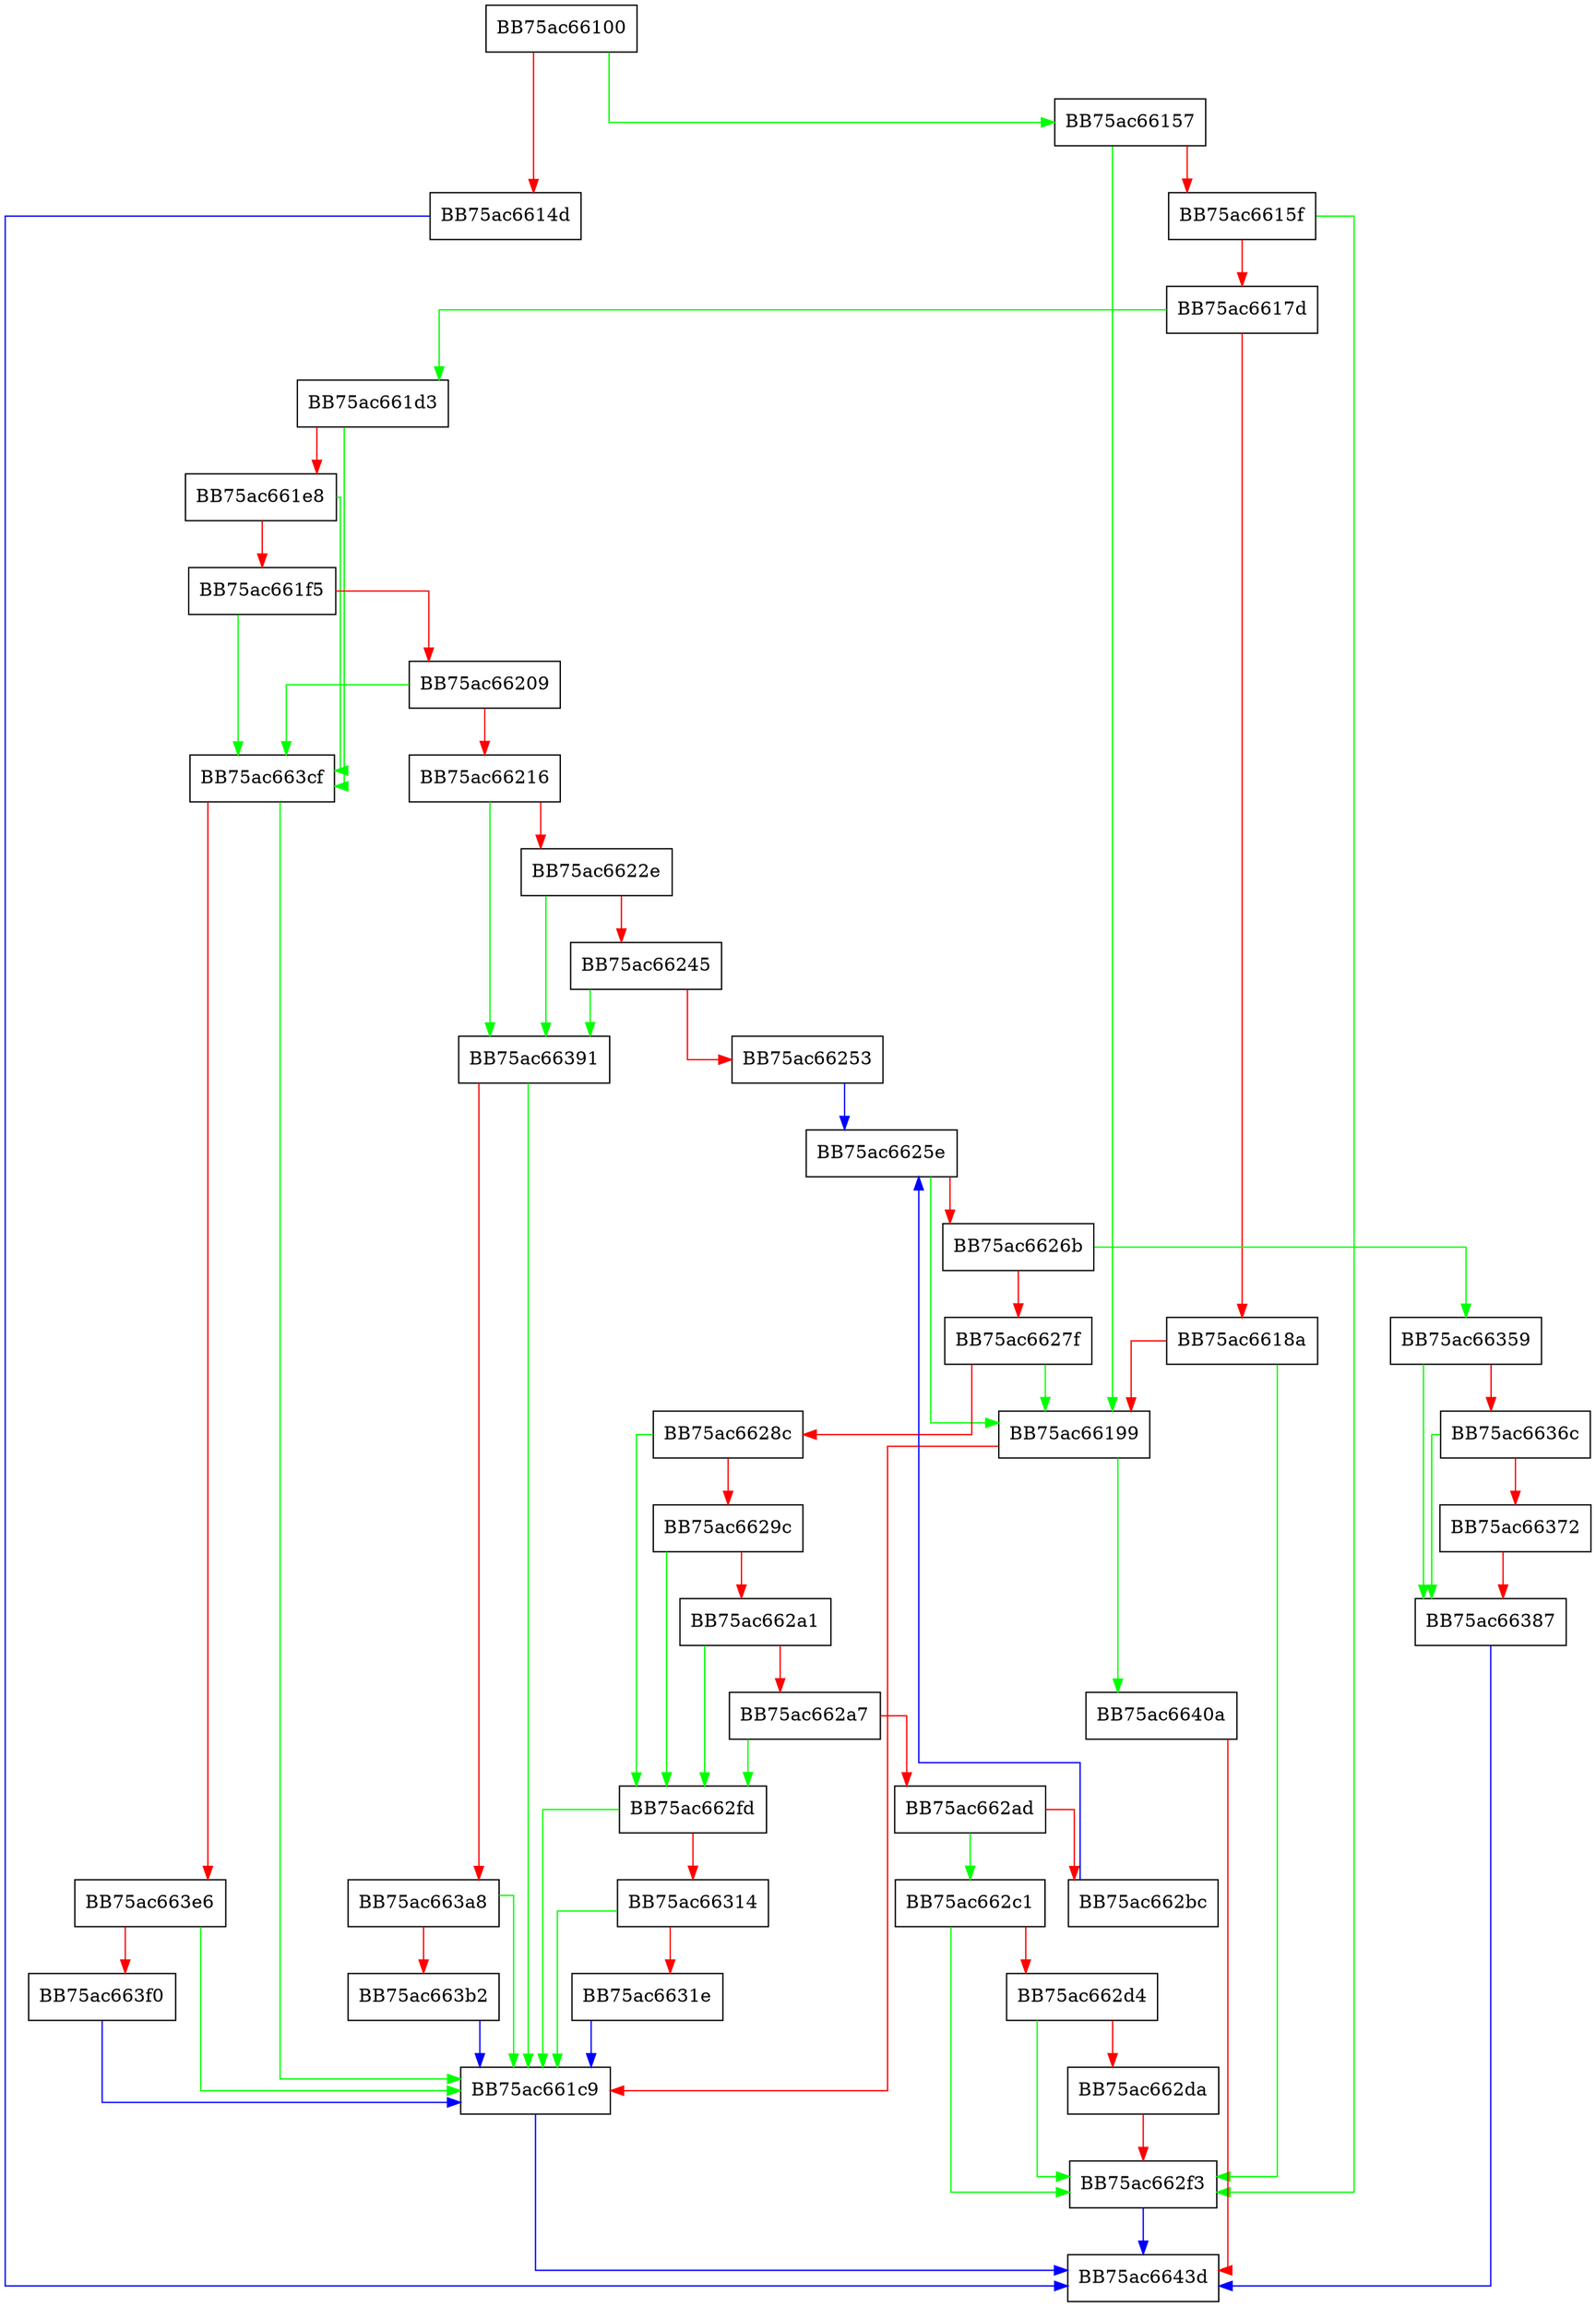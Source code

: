 digraph FindNext {
  node [shape="box"];
  graph [splines=ortho];
  BB75ac66100 -> BB75ac66157 [color="green"];
  BB75ac66100 -> BB75ac6614d [color="red"];
  BB75ac6614d -> BB75ac6643d [color="blue"];
  BB75ac66157 -> BB75ac66199 [color="green"];
  BB75ac66157 -> BB75ac6615f [color="red"];
  BB75ac6615f -> BB75ac662f3 [color="green"];
  BB75ac6615f -> BB75ac6617d [color="red"];
  BB75ac6617d -> BB75ac661d3 [color="green"];
  BB75ac6617d -> BB75ac6618a [color="red"];
  BB75ac6618a -> BB75ac662f3 [color="green"];
  BB75ac6618a -> BB75ac66199 [color="red"];
  BB75ac66199 -> BB75ac6640a [color="green"];
  BB75ac66199 -> BB75ac661c9 [color="red"];
  BB75ac661c9 -> BB75ac6643d [color="blue"];
  BB75ac661d3 -> BB75ac663cf [color="green"];
  BB75ac661d3 -> BB75ac661e8 [color="red"];
  BB75ac661e8 -> BB75ac663cf [color="green"];
  BB75ac661e8 -> BB75ac661f5 [color="red"];
  BB75ac661f5 -> BB75ac663cf [color="green"];
  BB75ac661f5 -> BB75ac66209 [color="red"];
  BB75ac66209 -> BB75ac663cf [color="green"];
  BB75ac66209 -> BB75ac66216 [color="red"];
  BB75ac66216 -> BB75ac66391 [color="green"];
  BB75ac66216 -> BB75ac6622e [color="red"];
  BB75ac6622e -> BB75ac66391 [color="green"];
  BB75ac6622e -> BB75ac66245 [color="red"];
  BB75ac66245 -> BB75ac66391 [color="green"];
  BB75ac66245 -> BB75ac66253 [color="red"];
  BB75ac66253 -> BB75ac6625e [color="blue"];
  BB75ac6625e -> BB75ac66199 [color="green"];
  BB75ac6625e -> BB75ac6626b [color="red"];
  BB75ac6626b -> BB75ac66359 [color="green"];
  BB75ac6626b -> BB75ac6627f [color="red"];
  BB75ac6627f -> BB75ac66199 [color="green"];
  BB75ac6627f -> BB75ac6628c [color="red"];
  BB75ac6628c -> BB75ac662fd [color="green"];
  BB75ac6628c -> BB75ac6629c [color="red"];
  BB75ac6629c -> BB75ac662fd [color="green"];
  BB75ac6629c -> BB75ac662a1 [color="red"];
  BB75ac662a1 -> BB75ac662fd [color="green"];
  BB75ac662a1 -> BB75ac662a7 [color="red"];
  BB75ac662a7 -> BB75ac662fd [color="green"];
  BB75ac662a7 -> BB75ac662ad [color="red"];
  BB75ac662ad -> BB75ac662c1 [color="green"];
  BB75ac662ad -> BB75ac662bc [color="red"];
  BB75ac662bc -> BB75ac6625e [color="blue"];
  BB75ac662c1 -> BB75ac662f3 [color="green"];
  BB75ac662c1 -> BB75ac662d4 [color="red"];
  BB75ac662d4 -> BB75ac662f3 [color="green"];
  BB75ac662d4 -> BB75ac662da [color="red"];
  BB75ac662da -> BB75ac662f3 [color="red"];
  BB75ac662f3 -> BB75ac6643d [color="blue"];
  BB75ac662fd -> BB75ac661c9 [color="green"];
  BB75ac662fd -> BB75ac66314 [color="red"];
  BB75ac66314 -> BB75ac661c9 [color="green"];
  BB75ac66314 -> BB75ac6631e [color="red"];
  BB75ac6631e -> BB75ac661c9 [color="blue"];
  BB75ac66359 -> BB75ac66387 [color="green"];
  BB75ac66359 -> BB75ac6636c [color="red"];
  BB75ac6636c -> BB75ac66387 [color="green"];
  BB75ac6636c -> BB75ac66372 [color="red"];
  BB75ac66372 -> BB75ac66387 [color="red"];
  BB75ac66387 -> BB75ac6643d [color="blue"];
  BB75ac66391 -> BB75ac661c9 [color="green"];
  BB75ac66391 -> BB75ac663a8 [color="red"];
  BB75ac663a8 -> BB75ac661c9 [color="green"];
  BB75ac663a8 -> BB75ac663b2 [color="red"];
  BB75ac663b2 -> BB75ac661c9 [color="blue"];
  BB75ac663cf -> BB75ac661c9 [color="green"];
  BB75ac663cf -> BB75ac663e6 [color="red"];
  BB75ac663e6 -> BB75ac661c9 [color="green"];
  BB75ac663e6 -> BB75ac663f0 [color="red"];
  BB75ac663f0 -> BB75ac661c9 [color="blue"];
  BB75ac6640a -> BB75ac6643d [color="red"];
}